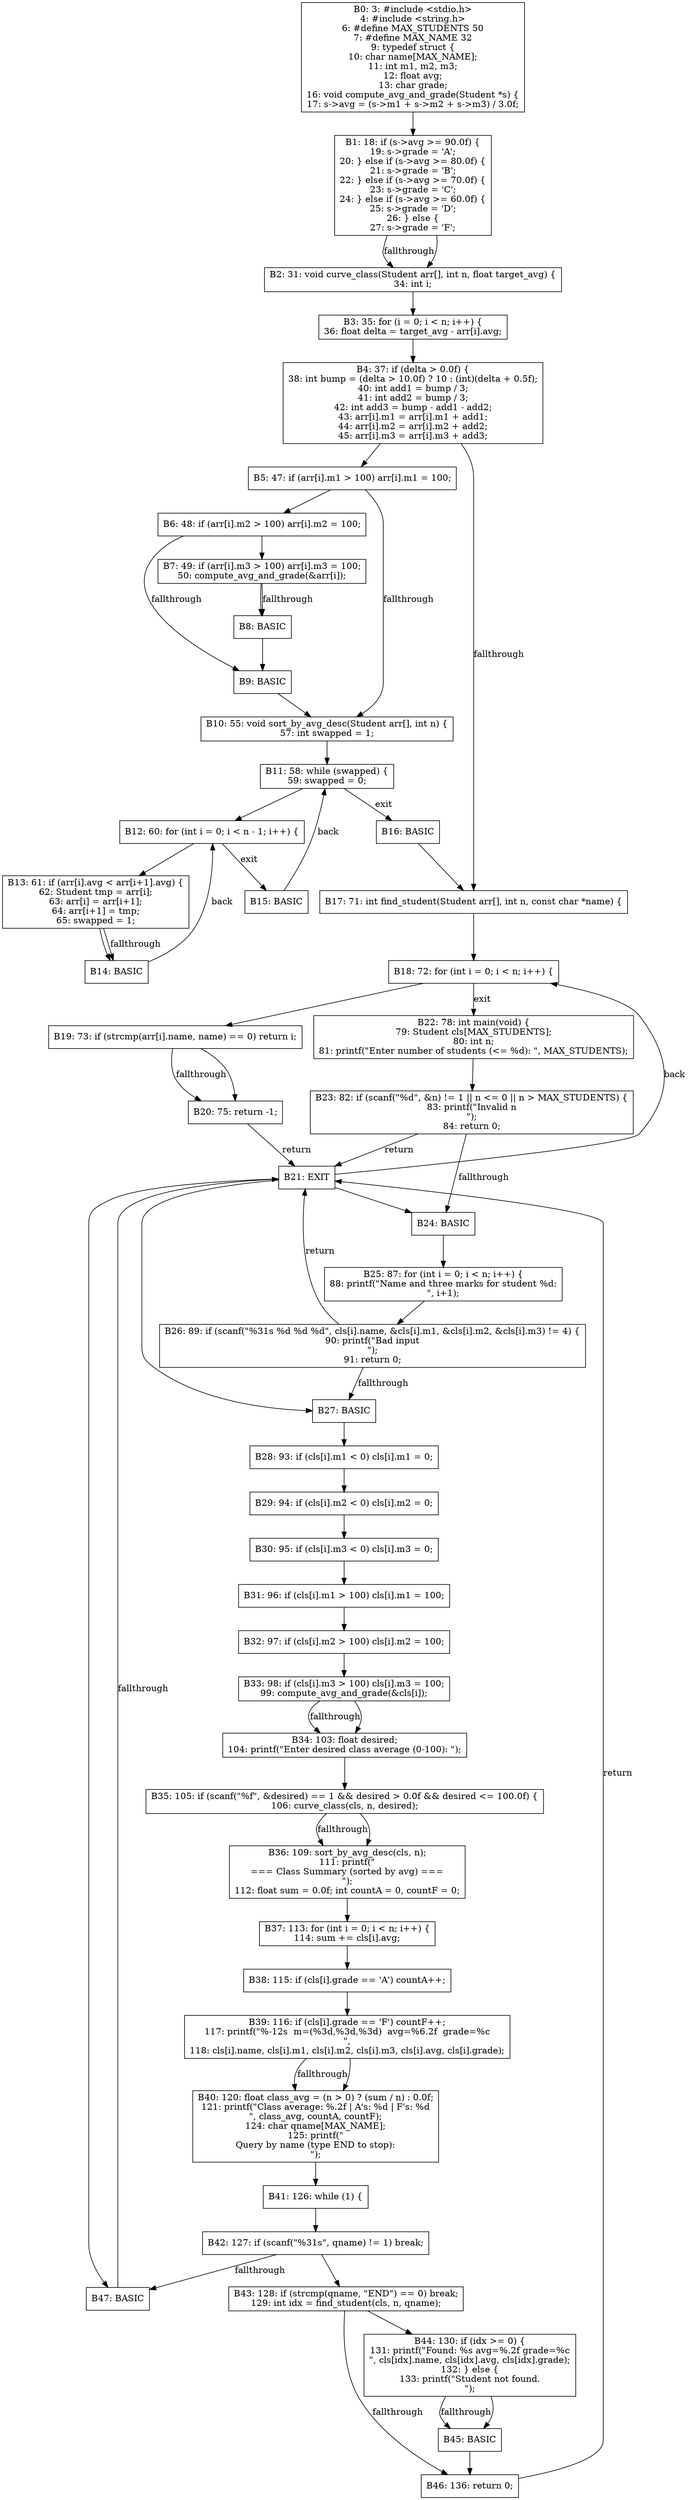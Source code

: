 digraph CFG {
  node [shape=box];
  B0 [label="B0: 3: #include <stdio.h>\n4: #include <string.h>\n6: #define MAX_STUDENTS 50\n7: #define MAX_NAME 32\n9: typedef struct {\n10: char name[MAX_NAME];\n11: int m1, m2, m3;\n12: float avg;\n13: char grade;\n16: void compute_avg_and_grade(Student *s) {\n17: s->avg = (s->m1 + s->m2 + s->m3) / 3.0f;"];
  B1 [label="B1: 18: if (s->avg >= 90.0f) {\n19: s->grade = 'A';\n20: } else if (s->avg >= 80.0f) {\n21: s->grade = 'B';\n22: } else if (s->avg >= 70.0f) {\n23: s->grade = 'C';\n24: } else if (s->avg >= 60.0f) {\n25: s->grade = 'D';\n26: } else {\n27: s->grade = 'F';"];
  B2 [label="B2: 31: void curve_class(Student arr[], int n, float target_avg) {\n34: int i;"];
  B3 [label="B3: 35: for (i = 0; i < n; i++) {\n36: float delta = target_avg - arr[i].avg;"];
  B4 [label="B4: 37: if (delta > 0.0f) {\n38: int bump = (delta > 10.0f) ? 10 : (int)(delta + 0.5f);\n40: int add1 = bump / 3;\n41: int add2 = bump / 3;\n42: int add3 = bump - add1 - add2;\n43: arr[i].m1 = arr[i].m1 + add1;\n44: arr[i].m2 = arr[i].m2 + add2;\n45: arr[i].m3 = arr[i].m3 + add3;"];
  B5 [label="B5: 47: if (arr[i].m1 > 100) arr[i].m1 = 100;"];
  B6 [label="B6: 48: if (arr[i].m2 > 100) arr[i].m2 = 100;"];
  B7 [label="B7: 49: if (arr[i].m3 > 100) arr[i].m3 = 100;\n50: compute_avg_and_grade(&arr[i]);"];
  B8 [label="B8: BASIC"];
  B9 [label="B9: BASIC"];
  B10 [label="B10: 55: void sort_by_avg_desc(Student arr[], int n) {\n57: int swapped = 1;"];
  B11 [label="B11: 58: while (swapped) {\n59: swapped = 0;"];
  B12 [label="B12: 60: for (int i = 0; i < n - 1; i++) {"];
  B13 [label="B13: 61: if (arr[i].avg < arr[i+1].avg) {\n62: Student tmp = arr[i];\n63: arr[i] = arr[i+1];\n64: arr[i+1] = tmp;\n65: swapped = 1;"];
  B14 [label="B14: BASIC"];
  B15 [label="B15: BASIC"];
  B16 [label="B16: BASIC"];
  B17 [label="B17: 71: int find_student(Student arr[], int n, const char *name) {"];
  B18 [label="B18: 72: for (int i = 0; i < n; i++) {"];
  B19 [label="B19: 73: if (strcmp(arr[i].name, name) == 0) return i;"];
  B20 [label="B20: 75: return -1;"];
  B21 [label="B21: EXIT"];
  B22 [label="B22: 78: int main(void) {\n79: Student cls[MAX_STUDENTS];\n80: int n;\n81: printf(\"Enter number of students (<= %d): \", MAX_STUDENTS);"];
  B23 [label="B23: 82: if (scanf(\"%d\", &n) != 1 || n <= 0 || n > MAX_STUDENTS) {\n83: printf(\"Invalid n\n\");\n84: return 0;"];
  B24 [label="B24: BASIC"];
  B25 [label="B25: 87: for (int i = 0; i < n; i++) {\n88: printf(\"Name and three marks for student %d:\n\", i+1);"];
  B26 [label="B26: 89: if (scanf(\"%31s %d %d %d\", cls[i].name, &cls[i].m1, &cls[i].m2, &cls[i].m3) != 4) {\n90: printf(\"Bad input\n\");\n91: return 0;"];
  B27 [label="B27: BASIC"];
  B28 [label="B28: 93: if (cls[i].m1 < 0) cls[i].m1 = 0;"];
  B29 [label="B29: 94: if (cls[i].m2 < 0) cls[i].m2 = 0;"];
  B30 [label="B30: 95: if (cls[i].m3 < 0) cls[i].m3 = 0;"];
  B31 [label="B31: 96: if (cls[i].m1 > 100) cls[i].m1 = 100;"];
  B32 [label="B32: 97: if (cls[i].m2 > 100) cls[i].m2 = 100;"];
  B33 [label="B33: 98: if (cls[i].m3 > 100) cls[i].m3 = 100;\n99: compute_avg_and_grade(&cls[i]);"];
  B34 [label="B34: 103: float desired;\n104: printf(\"Enter desired class average (0-100): \");"];
  B35 [label="B35: 105: if (scanf(\"%f\", &desired) == 1 && desired > 0.0f && desired <= 100.0f) {\n106: curve_class(cls, n, desired);"];
  B36 [label="B36: 109: sort_by_avg_desc(cls, n);\n111: printf(\"\n=== Class Summary (sorted by avg) ===\n\");\n112: float sum = 0.0f; int countA = 0, countF = 0;"];
  B37 [label="B37: 113: for (int i = 0; i < n; i++) {\n114: sum += cls[i].avg;"];
  B38 [label="B38: 115: if (cls[i].grade == 'A') countA++;"];
  B39 [label="B39: 116: if (cls[i].grade == 'F') countF++;\n117: printf(\"%-12s  m=(%3d,%3d,%3d)  avg=%6.2f  grade=%c\n\",\n118: cls[i].name, cls[i].m1, cls[i].m2, cls[i].m3, cls[i].avg, cls[i].grade);"];
  B40 [label="B40: 120: float class_avg = (n > 0) ? (sum / n) : 0.0f;\n121: printf(\"Class average: %.2f | A's: %d | F's: %d\n\", class_avg, countA, countF);\n124: char qname[MAX_NAME];\n125: printf(\"\nQuery by name (type END to stop):\n\");"];
  B41 [label="B41: 126: while (1) {"];
  B42 [label="B42: 127: if (scanf(\"%31s\", qname) != 1) break;"];
  B43 [label="B43: 128: if (strcmp(qname, \"END\") == 0) break;\n129: int idx = find_student(cls, n, qname);"];
  B44 [label="B44: 130: if (idx >= 0) {\n131: printf(\"Found: %s avg=%.2f grade=%c\n\", cls[idx].name, cls[idx].avg, cls[idx].grade);\n132: } else {\n133: printf(\"Student not found.\n\");"];
  B45 [label="B45: BASIC"];
  B46 [label="B46: 136: return 0;"];
  B47 [label="B47: BASIC"];
  B0 -> B1;
  B1 -> B2 [label="fallthrough"];
  B1 -> B2;
  B2 -> B3;
  B3 -> B4;
  B4 -> B5;
  B5 -> B6;
  B6 -> B7;
  B7 -> B8 [label="fallthrough"];
  B7 -> B8;
  B6 -> B9 [label="fallthrough"];
  B8 -> B9;
  B5 -> B10 [label="fallthrough"];
  B9 -> B10;
  B10 -> B11;
  B11 -> B12;
  B12 -> B13;
  B13 -> B14 [label="fallthrough"];
  B13 -> B14;
  B14 -> B12 [label="back"];
  B12 -> B15 [label="exit"];
  B15 -> B11 [label="back"];
  B11 -> B16 [label="exit"];
  B4 -> B17 [label="fallthrough"];
  B16 -> B17;
  B17 -> B18;
  B18 -> B19;
  B19 -> B20 [label="fallthrough"];
  B19 -> B20;
  B20 -> B21 [label="return"];
  B21 -> B18 [label="back"];
  B18 -> B22 [label="exit"];
  B22 -> B23;
  B23 -> B21 [label="return"];
  B23 -> B24 [label="fallthrough"];
  B21 -> B24;
  B24 -> B25;
  B25 -> B26;
  B26 -> B21 [label="return"];
  B26 -> B27 [label="fallthrough"];
  B21 -> B27;
  B27 -> B28;
  B28 -> B29;
  B29 -> B30;
  B30 -> B31;
  B31 -> B32;
  B32 -> B33;
  B33 -> B34 [label="fallthrough"];
  B33 -> B34;
  B34 -> B35;
  B35 -> B36 [label="fallthrough"];
  B35 -> B36;
  B36 -> B37;
  B37 -> B38;
  B38 -> B39;
  B39 -> B40 [label="fallthrough"];
  B39 -> B40;
  B40 -> B41;
  B41 -> B42;
  B42 -> B43;
  B43 -> B44;
  B44 -> B45 [label="fallthrough"];
  B44 -> B45;
  B43 -> B46 [label="fallthrough"];
  B45 -> B46;
  B46 -> B21 [label="return"];
  B42 -> B47 [label="fallthrough"];
  B21 -> B47;
  B47 -> B21 [label="fallthrough"];
}